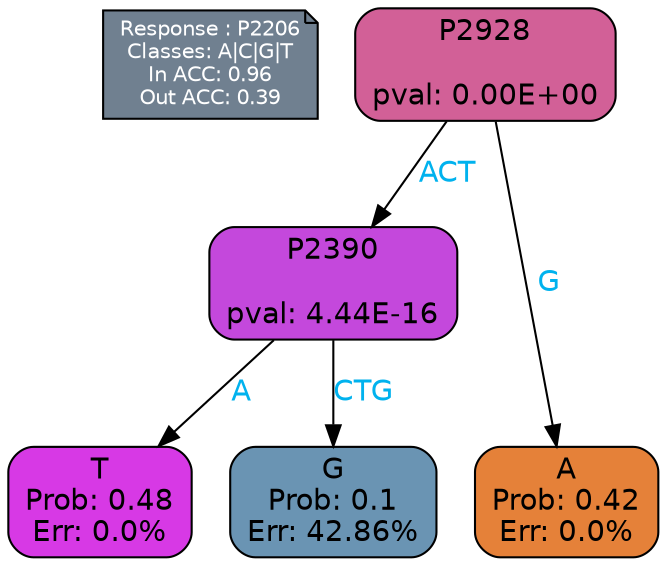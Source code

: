 digraph Tree {
node [shape=box, style="filled, rounded", color="black", fontname=helvetica] ;
graph [ranksep=equally, splines=polylines, bgcolor=transparent, dpi=600] ;
edge [fontname=helvetica] ;
LEGEND [label="Response : P2206
Classes: A|C|G|T
In ACC: 0.96
Out ACC: 0.39
",shape=note,align=left,style=filled,fillcolor="slategray",fontcolor="white",fontsize=10];1 [label="P2928

pval: 0.00E+00", fillcolor="#d26097"] ;
2 [label="P2390

pval: 4.44E-16", fillcolor="#c448dc"] ;
3 [label="T
Prob: 0.48
Err: 0.0%", fillcolor="#d739e5"] ;
4 [label="G
Prob: 0.1
Err: 42.86%", fillcolor="#6a94b3"] ;
5 [label="A
Prob: 0.42
Err: 0.0%", fillcolor="#e58139"] ;
1 -> 2 [label="ACT",fontcolor=deepskyblue2] ;
1 -> 5 [label="G",fontcolor=deepskyblue2] ;
2 -> 3 [label="A",fontcolor=deepskyblue2] ;
2 -> 4 [label="CTG",fontcolor=deepskyblue2] ;
{rank = same; 3;4;5;}{rank = same; LEGEND;1;}}